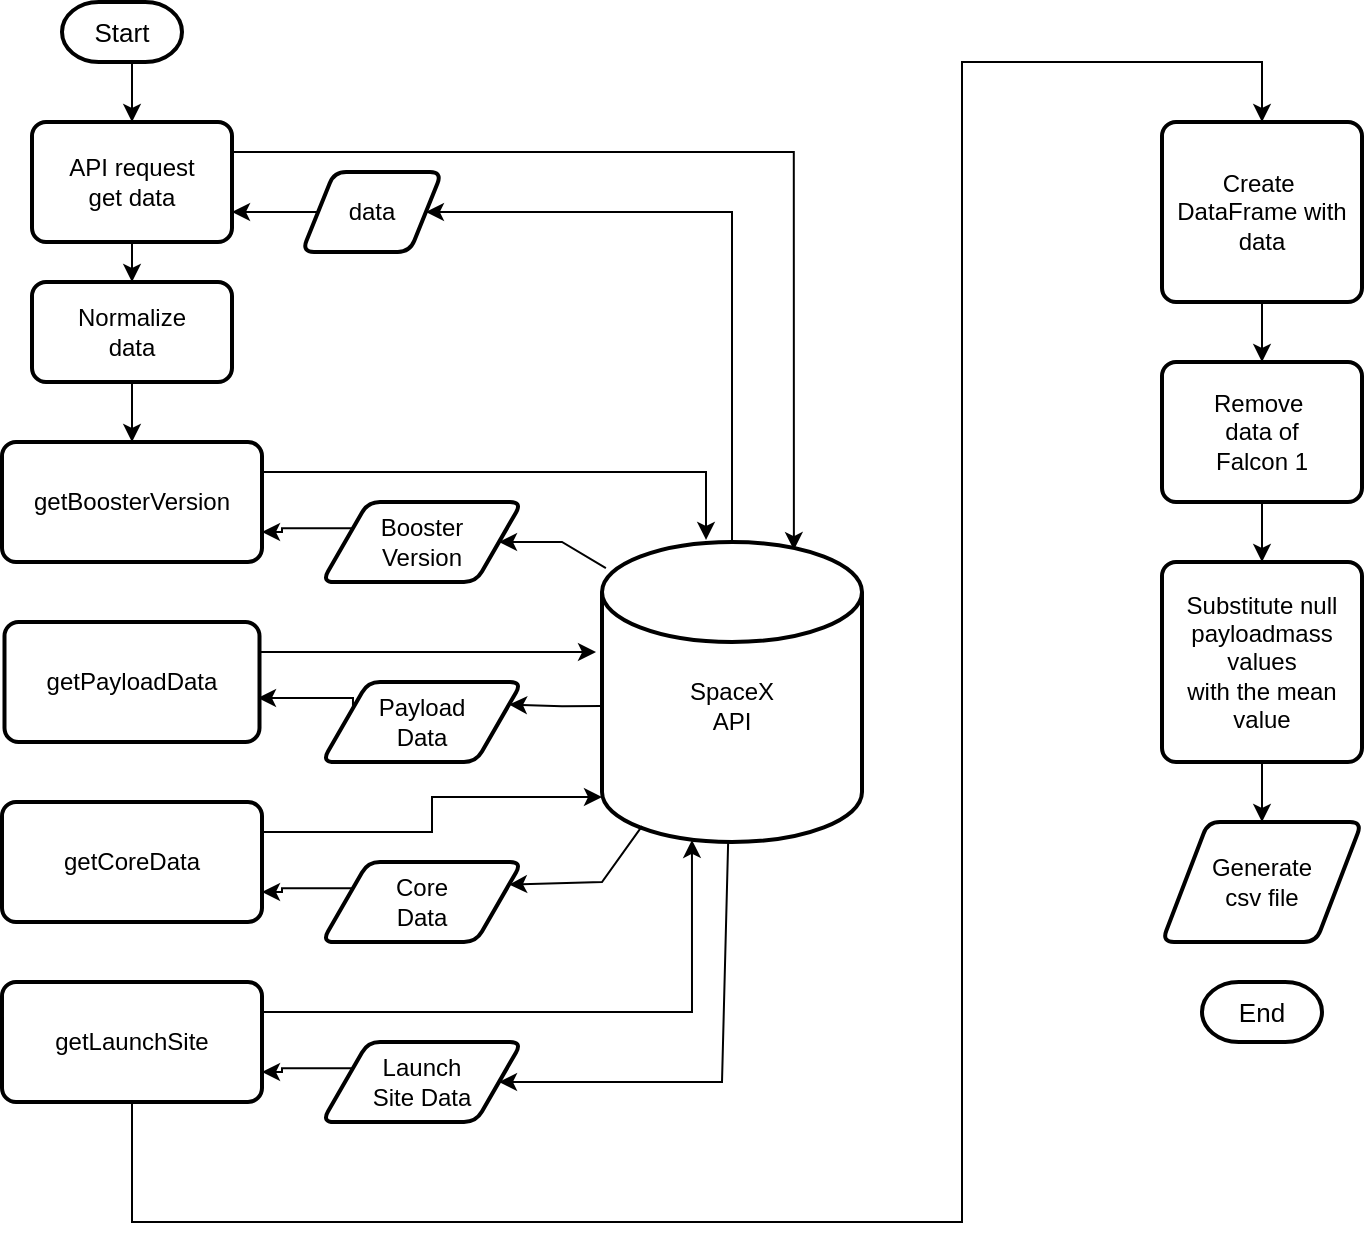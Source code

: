 <mxfile version="20.6.0" type="github">
  <diagram id="P9xUvt8hMESyPn9poZMn" name="Page-1">
    <mxGraphModel dx="1662" dy="754" grid="1" gridSize="10" guides="1" tooltips="1" connect="1" arrows="1" fold="1" page="1" pageScale="1" pageWidth="827" pageHeight="1169" math="0" shadow="0">
      <root>
        <mxCell id="0" />
        <mxCell id="1" parent="0" />
        <mxCell id="gay-0yqpT03MZjZcihIu-49" style="edgeStyle=orthogonalEdgeStyle;rounded=0;orthogonalLoop=1;jettySize=auto;html=1;exitX=0.5;exitY=1;exitDx=0;exitDy=0;exitPerimeter=0;entryX=0.5;entryY=0;entryDx=0;entryDy=0;" edge="1" parent="1" source="gay-0yqpT03MZjZcihIu-1" target="gay-0yqpT03MZjZcihIu-2">
          <mxGeometry relative="1" as="geometry" />
        </mxCell>
        <mxCell id="gay-0yqpT03MZjZcihIu-1" value="Start" style="strokeWidth=2;html=1;shape=mxgraph.flowchart.terminator;whiteSpace=wrap;fontSize=13;" vertex="1" parent="1">
          <mxGeometry x="60" y="10" width="60" height="30" as="geometry" />
        </mxCell>
        <mxCell id="gay-0yqpT03MZjZcihIu-15" style="edgeStyle=orthogonalEdgeStyle;rounded=0;orthogonalLoop=1;jettySize=auto;html=1;exitX=1;exitY=0.25;exitDx=0;exitDy=0;entryX=0.738;entryY=0.027;entryDx=0;entryDy=0;entryPerimeter=0;" edge="1" parent="1" source="gay-0yqpT03MZjZcihIu-2" target="gay-0yqpT03MZjZcihIu-9">
          <mxGeometry relative="1" as="geometry">
            <mxPoint x="351.98" y="77.5" as="targetPoint" />
            <Array as="points">
              <mxPoint x="426" y="85" />
            </Array>
          </mxGeometry>
        </mxCell>
        <mxCell id="gay-0yqpT03MZjZcihIu-21" style="edgeStyle=orthogonalEdgeStyle;rounded=0;orthogonalLoop=1;jettySize=auto;html=1;exitX=0.5;exitY=1;exitDx=0;exitDy=0;entryX=0.5;entryY=0;entryDx=0;entryDy=0;" edge="1" parent="1" source="gay-0yqpT03MZjZcihIu-2" target="gay-0yqpT03MZjZcihIu-5">
          <mxGeometry relative="1" as="geometry" />
        </mxCell>
        <mxCell id="gay-0yqpT03MZjZcihIu-2" value="API request&lt;br&gt;get data" style="rounded=1;whiteSpace=wrap;html=1;absoluteArcSize=1;arcSize=14;strokeWidth=2;" vertex="1" parent="1">
          <mxGeometry x="45" y="70" width="100" height="60" as="geometry" />
        </mxCell>
        <mxCell id="gay-0yqpT03MZjZcihIu-16" style="edgeStyle=orthogonalEdgeStyle;rounded=0;orthogonalLoop=1;jettySize=auto;html=1;exitX=0.5;exitY=0;exitDx=0;exitDy=0;exitPerimeter=0;entryX=1;entryY=0.5;entryDx=0;entryDy=0;" edge="1" parent="1" source="gay-0yqpT03MZjZcihIu-9" target="gay-0yqpT03MZjZcihIu-14">
          <mxGeometry relative="1" as="geometry">
            <mxPoint x="350" y="118.75" as="sourcePoint" />
            <Array as="points">
              <mxPoint x="395" y="115" />
            </Array>
          </mxGeometry>
        </mxCell>
        <mxCell id="gay-0yqpT03MZjZcihIu-22" style="edgeStyle=orthogonalEdgeStyle;rounded=0;orthogonalLoop=1;jettySize=auto;html=1;exitX=0.5;exitY=1;exitDx=0;exitDy=0;entryX=0.5;entryY=0;entryDx=0;entryDy=0;" edge="1" parent="1" source="gay-0yqpT03MZjZcihIu-5" target="gay-0yqpT03MZjZcihIu-8">
          <mxGeometry relative="1" as="geometry" />
        </mxCell>
        <mxCell id="gay-0yqpT03MZjZcihIu-5" value="Normalize&lt;br&gt;data" style="rounded=1;whiteSpace=wrap;html=1;absoluteArcSize=1;arcSize=14;strokeWidth=2;" vertex="1" parent="1">
          <mxGeometry x="45" y="150" width="100" height="50" as="geometry" />
        </mxCell>
        <mxCell id="gay-0yqpT03MZjZcihIu-27" style="edgeStyle=orthogonalEdgeStyle;rounded=0;orthogonalLoop=1;jettySize=auto;html=1;exitX=1;exitY=0.25;exitDx=0;exitDy=0;entryX=0.4;entryY=-0.007;entryDx=0;entryDy=0;entryPerimeter=0;" edge="1" parent="1" source="gay-0yqpT03MZjZcihIu-8" target="gay-0yqpT03MZjZcihIu-9">
          <mxGeometry relative="1" as="geometry" />
        </mxCell>
        <mxCell id="gay-0yqpT03MZjZcihIu-8" value="getBoosterVersion" style="rounded=1;whiteSpace=wrap;html=1;absoluteArcSize=1;arcSize=14;strokeWidth=2;" vertex="1" parent="1">
          <mxGeometry x="30" y="230" width="130" height="60" as="geometry" />
        </mxCell>
        <mxCell id="gay-0yqpT03MZjZcihIu-33" style="edgeStyle=orthogonalEdgeStyle;rounded=0;orthogonalLoop=1;jettySize=auto;html=1;exitX=0;exitY=0.547;exitDx=0;exitDy=0;exitPerimeter=0;entryX=1;entryY=0.25;entryDx=0;entryDy=0;" edge="1" parent="1" source="gay-0yqpT03MZjZcihIu-9" target="gay-0yqpT03MZjZcihIu-26">
          <mxGeometry relative="1" as="geometry" />
        </mxCell>
        <mxCell id="gay-0yqpT03MZjZcihIu-9" value="&lt;br&gt;SpaceX&lt;br&gt;API" style="strokeWidth=2;html=1;shape=mxgraph.flowchart.database;whiteSpace=wrap;" vertex="1" parent="1">
          <mxGeometry x="330" y="280" width="130" height="150" as="geometry" />
        </mxCell>
        <mxCell id="gay-0yqpT03MZjZcihIu-46" style="edgeStyle=orthogonalEdgeStyle;rounded=0;orthogonalLoop=1;jettySize=auto;html=1;exitX=0.5;exitY=1;exitDx=0;exitDy=0;entryX=0.5;entryY=0;entryDx=0;entryDy=0;" edge="1" parent="1" source="gay-0yqpT03MZjZcihIu-10" target="gay-0yqpT03MZjZcihIu-11">
          <mxGeometry relative="1" as="geometry" />
        </mxCell>
        <mxCell id="gay-0yqpT03MZjZcihIu-10" value="Create&amp;nbsp;&lt;br&gt;DataFrame with&lt;br&gt;data" style="rounded=1;whiteSpace=wrap;html=1;absoluteArcSize=1;arcSize=14;strokeWidth=2;" vertex="1" parent="1">
          <mxGeometry x="610" y="70" width="100" height="90" as="geometry" />
        </mxCell>
        <mxCell id="gay-0yqpT03MZjZcihIu-47" style="edgeStyle=orthogonalEdgeStyle;rounded=0;orthogonalLoop=1;jettySize=auto;html=1;exitX=0.5;exitY=1;exitDx=0;exitDy=0;" edge="1" parent="1" source="gay-0yqpT03MZjZcihIu-11" target="gay-0yqpT03MZjZcihIu-12">
          <mxGeometry relative="1" as="geometry" />
        </mxCell>
        <mxCell id="gay-0yqpT03MZjZcihIu-11" value="Remove&amp;nbsp;&lt;br&gt;data of&lt;br&gt;Falcon 1" style="rounded=1;whiteSpace=wrap;html=1;absoluteArcSize=1;arcSize=14;strokeWidth=2;" vertex="1" parent="1">
          <mxGeometry x="610" y="190" width="100" height="70" as="geometry" />
        </mxCell>
        <mxCell id="gay-0yqpT03MZjZcihIu-48" style="edgeStyle=orthogonalEdgeStyle;rounded=0;orthogonalLoop=1;jettySize=auto;html=1;exitX=0.5;exitY=1;exitDx=0;exitDy=0;entryX=0.5;entryY=0;entryDx=0;entryDy=0;" edge="1" parent="1" source="gay-0yqpT03MZjZcihIu-12" target="gay-0yqpT03MZjZcihIu-13">
          <mxGeometry relative="1" as="geometry" />
        </mxCell>
        <mxCell id="gay-0yqpT03MZjZcihIu-12" value="Substitute null&lt;br&gt;payloadmass values &lt;br&gt;with the mean value" style="rounded=1;whiteSpace=wrap;html=1;absoluteArcSize=1;arcSize=14;strokeWidth=2;" vertex="1" parent="1">
          <mxGeometry x="610" y="290" width="100" height="100" as="geometry" />
        </mxCell>
        <mxCell id="gay-0yqpT03MZjZcihIu-13" value="Generate&lt;br&gt;csv file" style="shape=parallelogram;html=1;strokeWidth=2;perimeter=parallelogramPerimeter;whiteSpace=wrap;rounded=1;arcSize=12;size=0.23;" vertex="1" parent="1">
          <mxGeometry x="610" y="420" width="100" height="60" as="geometry" />
        </mxCell>
        <mxCell id="gay-0yqpT03MZjZcihIu-17" style="edgeStyle=orthogonalEdgeStyle;rounded=0;orthogonalLoop=1;jettySize=auto;html=1;exitX=0;exitY=0.5;exitDx=0;exitDy=0;entryX=1;entryY=0.75;entryDx=0;entryDy=0;" edge="1" parent="1" source="gay-0yqpT03MZjZcihIu-14" target="gay-0yqpT03MZjZcihIu-2">
          <mxGeometry relative="1" as="geometry" />
        </mxCell>
        <mxCell id="gay-0yqpT03MZjZcihIu-14" value="data" style="shape=parallelogram;html=1;strokeWidth=2;perimeter=parallelogramPerimeter;whiteSpace=wrap;rounded=1;arcSize=12;size=0.23;" vertex="1" parent="1">
          <mxGeometry x="180" y="95" width="70" height="40" as="geometry" />
        </mxCell>
        <mxCell id="gay-0yqpT03MZjZcihIu-40" style="edgeStyle=orthogonalEdgeStyle;rounded=0;orthogonalLoop=1;jettySize=auto;html=1;exitX=1;exitY=0.25;exitDx=0;exitDy=0;entryX=0.346;entryY=0.993;entryDx=0;entryDy=0;entryPerimeter=0;" edge="1" parent="1" source="gay-0yqpT03MZjZcihIu-18" target="gay-0yqpT03MZjZcihIu-9">
          <mxGeometry relative="1" as="geometry" />
        </mxCell>
        <mxCell id="gay-0yqpT03MZjZcihIu-45" style="edgeStyle=orthogonalEdgeStyle;rounded=0;orthogonalLoop=1;jettySize=auto;html=1;exitX=0.5;exitY=1;exitDx=0;exitDy=0;entryX=0.5;entryY=0;entryDx=0;entryDy=0;" edge="1" parent="1" source="gay-0yqpT03MZjZcihIu-18" target="gay-0yqpT03MZjZcihIu-10">
          <mxGeometry relative="1" as="geometry">
            <mxPoint x="570" y="40" as="targetPoint" />
            <Array as="points">
              <mxPoint x="95" y="620" />
              <mxPoint x="510" y="620" />
              <mxPoint x="510" y="40" />
              <mxPoint x="660" y="40" />
            </Array>
          </mxGeometry>
        </mxCell>
        <mxCell id="gay-0yqpT03MZjZcihIu-18" value="getLaunchSite" style="rounded=1;whiteSpace=wrap;html=1;absoluteArcSize=1;arcSize=14;strokeWidth=2;" vertex="1" parent="1">
          <mxGeometry x="30" y="500" width="130" height="60" as="geometry" />
        </mxCell>
        <mxCell id="gay-0yqpT03MZjZcihIu-32" style="edgeStyle=orthogonalEdgeStyle;rounded=0;orthogonalLoop=1;jettySize=auto;html=1;exitX=1;exitY=0.25;exitDx=0;exitDy=0;entryX=-0.023;entryY=0.367;entryDx=0;entryDy=0;entryPerimeter=0;" edge="1" parent="1" source="gay-0yqpT03MZjZcihIu-19" target="gay-0yqpT03MZjZcihIu-9">
          <mxGeometry relative="1" as="geometry" />
        </mxCell>
        <mxCell id="gay-0yqpT03MZjZcihIu-19" value="getPayloadData" style="rounded=1;whiteSpace=wrap;html=1;absoluteArcSize=1;arcSize=14;strokeWidth=2;" vertex="1" parent="1">
          <mxGeometry x="31.25" y="320" width="127.5" height="60" as="geometry" />
        </mxCell>
        <mxCell id="gay-0yqpT03MZjZcihIu-35" style="edgeStyle=orthogonalEdgeStyle;rounded=0;orthogonalLoop=1;jettySize=auto;html=1;exitX=1;exitY=0.25;exitDx=0;exitDy=0;entryX=0;entryY=0.85;entryDx=0;entryDy=0;entryPerimeter=0;" edge="1" parent="1" source="gay-0yqpT03MZjZcihIu-20" target="gay-0yqpT03MZjZcihIu-9">
          <mxGeometry relative="1" as="geometry" />
        </mxCell>
        <mxCell id="gay-0yqpT03MZjZcihIu-20" value="getCoreData" style="rounded=1;whiteSpace=wrap;html=1;absoluteArcSize=1;arcSize=14;strokeWidth=2;" vertex="1" parent="1">
          <mxGeometry x="30" y="410" width="130" height="60" as="geometry" />
        </mxCell>
        <mxCell id="gay-0yqpT03MZjZcihIu-31" style="edgeStyle=orthogonalEdgeStyle;rounded=0;orthogonalLoop=1;jettySize=auto;html=1;exitX=0;exitY=0.25;exitDx=0;exitDy=0;entryX=1;entryY=0.75;entryDx=0;entryDy=0;" edge="1" parent="1" source="gay-0yqpT03MZjZcihIu-23" target="gay-0yqpT03MZjZcihIu-8">
          <mxGeometry relative="1" as="geometry" />
        </mxCell>
        <mxCell id="gay-0yqpT03MZjZcihIu-23" value="Booster&lt;br&gt;Version" style="shape=parallelogram;html=1;strokeWidth=2;perimeter=parallelogramPerimeter;whiteSpace=wrap;rounded=1;arcSize=12;size=0.23;" vertex="1" parent="1">
          <mxGeometry x="190" y="260" width="100" height="40" as="geometry" />
        </mxCell>
        <mxCell id="gay-0yqpT03MZjZcihIu-38" style="edgeStyle=orthogonalEdgeStyle;rounded=0;orthogonalLoop=1;jettySize=auto;html=1;exitX=0;exitY=0.25;exitDx=0;exitDy=0;entryX=1;entryY=0.75;entryDx=0;entryDy=0;" edge="1" parent="1" source="gay-0yqpT03MZjZcihIu-24" target="gay-0yqpT03MZjZcihIu-20">
          <mxGeometry relative="1" as="geometry" />
        </mxCell>
        <mxCell id="gay-0yqpT03MZjZcihIu-24" value="Core&lt;br&gt;Data" style="shape=parallelogram;html=1;strokeWidth=2;perimeter=parallelogramPerimeter;whiteSpace=wrap;rounded=1;arcSize=12;size=0.23;" vertex="1" parent="1">
          <mxGeometry x="190" y="440" width="100" height="40" as="geometry" />
        </mxCell>
        <mxCell id="gay-0yqpT03MZjZcihIu-42" style="edgeStyle=orthogonalEdgeStyle;rounded=0;orthogonalLoop=1;jettySize=auto;html=1;exitX=0;exitY=0.25;exitDx=0;exitDy=0;entryX=1;entryY=0.75;entryDx=0;entryDy=0;" edge="1" parent="1" source="gay-0yqpT03MZjZcihIu-25" target="gay-0yqpT03MZjZcihIu-18">
          <mxGeometry relative="1" as="geometry" />
        </mxCell>
        <mxCell id="gay-0yqpT03MZjZcihIu-25" value="Launch&lt;br&gt;Site Data" style="shape=parallelogram;html=1;strokeWidth=2;perimeter=parallelogramPerimeter;whiteSpace=wrap;rounded=1;arcSize=12;size=0.23;" vertex="1" parent="1">
          <mxGeometry x="190" y="530" width="100" height="40" as="geometry" />
        </mxCell>
        <mxCell id="gay-0yqpT03MZjZcihIu-34" style="edgeStyle=orthogonalEdgeStyle;rounded=0;orthogonalLoop=1;jettySize=auto;html=1;exitX=0;exitY=0.25;exitDx=0;exitDy=0;entryX=0.994;entryY=0.633;entryDx=0;entryDy=0;entryPerimeter=0;" edge="1" parent="1" source="gay-0yqpT03MZjZcihIu-26" target="gay-0yqpT03MZjZcihIu-19">
          <mxGeometry relative="1" as="geometry">
            <Array as="points">
              <mxPoint x="206" y="358" />
            </Array>
          </mxGeometry>
        </mxCell>
        <mxCell id="gay-0yqpT03MZjZcihIu-26" value="Payload&lt;br&gt;Data" style="shape=parallelogram;html=1;strokeWidth=2;perimeter=parallelogramPerimeter;whiteSpace=wrap;rounded=1;arcSize=12;size=0.23;" vertex="1" parent="1">
          <mxGeometry x="190" y="350" width="100" height="40" as="geometry" />
        </mxCell>
        <mxCell id="gay-0yqpT03MZjZcihIu-30" value="" style="endArrow=classic;html=1;rounded=0;entryX=1;entryY=0.5;entryDx=0;entryDy=0;exitX=0.015;exitY=0.087;exitDx=0;exitDy=0;exitPerimeter=0;" edge="1" parent="1" source="gay-0yqpT03MZjZcihIu-9" target="gay-0yqpT03MZjZcihIu-23">
          <mxGeometry width="50" height="50" relative="1" as="geometry">
            <mxPoint x="280" y="370" as="sourcePoint" />
            <mxPoint x="330" y="320" as="targetPoint" />
            <Array as="points">
              <mxPoint x="310" y="280" />
            </Array>
          </mxGeometry>
        </mxCell>
        <mxCell id="gay-0yqpT03MZjZcihIu-37" value="" style="endArrow=classic;html=1;rounded=0;entryX=1;entryY=0.25;entryDx=0;entryDy=0;exitX=0.154;exitY=0.947;exitDx=0;exitDy=0;exitPerimeter=0;" edge="1" parent="1" source="gay-0yqpT03MZjZcihIu-9" target="gay-0yqpT03MZjZcihIu-24">
          <mxGeometry width="50" height="50" relative="1" as="geometry">
            <mxPoint x="350" y="550" as="sourcePoint" />
            <mxPoint x="330" y="320" as="targetPoint" />
            <Array as="points">
              <mxPoint x="330" y="450" />
            </Array>
          </mxGeometry>
        </mxCell>
        <mxCell id="gay-0yqpT03MZjZcihIu-41" value="" style="endArrow=classic;html=1;rounded=0;" edge="1" parent="1" source="gay-0yqpT03MZjZcihIu-9" target="gay-0yqpT03MZjZcihIu-25">
          <mxGeometry width="50" height="50" relative="1" as="geometry">
            <mxPoint x="280" y="370" as="sourcePoint" />
            <mxPoint x="290" y="640" as="targetPoint" />
            <Array as="points">
              <mxPoint x="390" y="550" />
            </Array>
          </mxGeometry>
        </mxCell>
        <mxCell id="gay-0yqpT03MZjZcihIu-50" value="End" style="strokeWidth=2;html=1;shape=mxgraph.flowchart.terminator;whiteSpace=wrap;fontSize=13;" vertex="1" parent="1">
          <mxGeometry x="630" y="500" width="60" height="30" as="geometry" />
        </mxCell>
      </root>
    </mxGraphModel>
  </diagram>
</mxfile>
